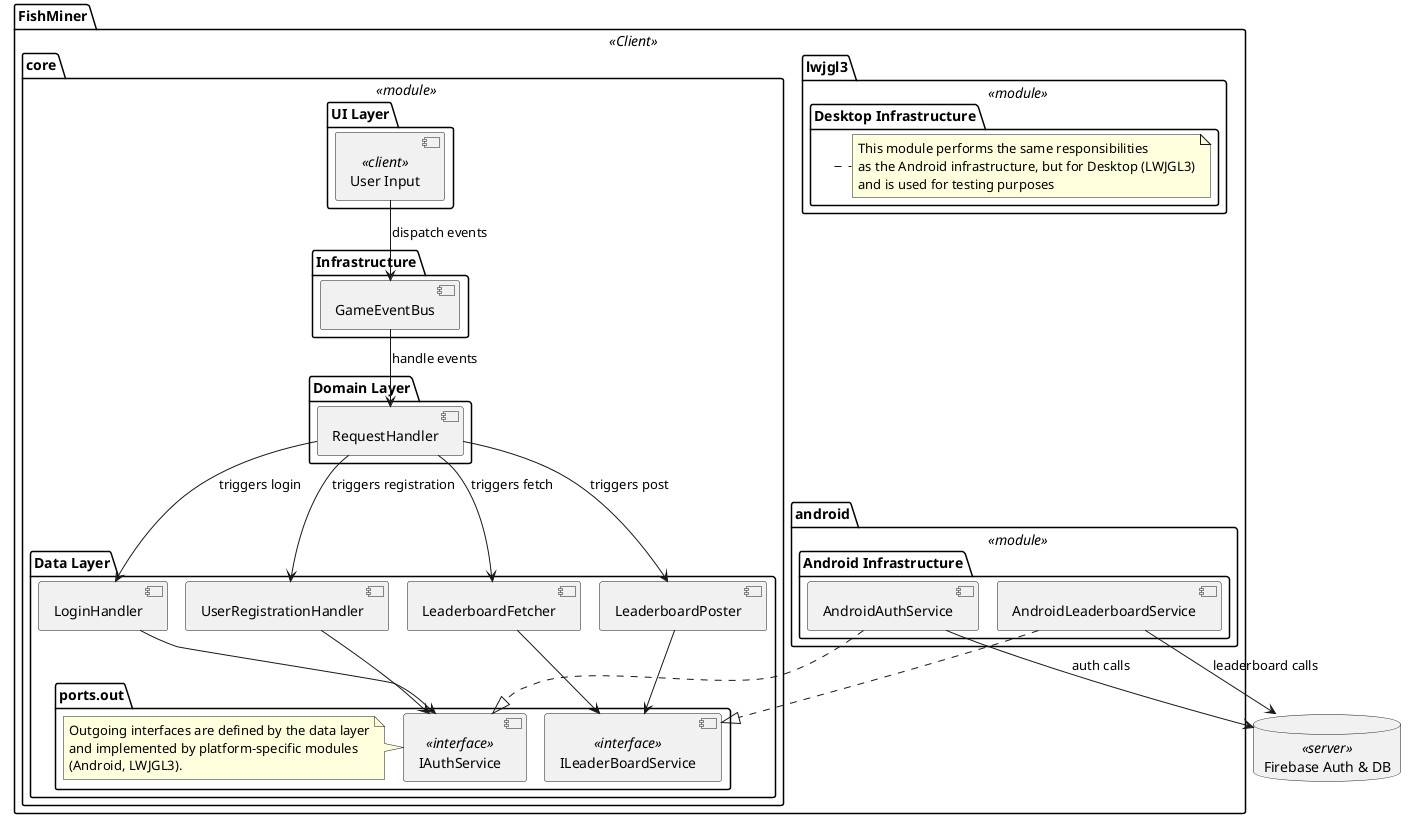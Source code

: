@startuml LayeredClientServer CCView
!pragma layout smetana
skinparam packagePadding 20

package "FishMiner" <<Client>> {

  ' LWJGL3 module retained for documentation, but without connectors
  package "lwjgl3" <<module>> {
      package "Desktop Infrastructure" {
      note right of "Desktop Infrastructure"
        This module performs the same responsibilities
        as the Android infrastructure, but for Desktop (LWJGL3)
        and is used for testing purposes
      end note
      }
  }

  package "android" <<module>> {
    package "Android Infrastructure" {
      [AndroidAuthService]
      [AndroidLeaderboardService]
    }
  }

  package "core" <<module>> {
    package "UI Layer" {
      [User Input] <<client>>
    }

    package "Infrastructure" {
      [GameEventBus]
    }

    package "Domain Layer" {
      [RequestHandler]
    }

    package "Data Layer" {
      [LoginHandler]
      [UserRegistrationHandler]
      [LeaderboardFetcher]
      [LeaderboardPoster]

      package "ports.out" {
        [IAuthService] <<interface>>
        [ILeaderBoardService] <<interface>>
        note left of IAuthService
          Outgoing interfaces are defined by the data layer
          and implemented by platform-specific modules
          (Android, LWJGL3).
        end note
      }
    }
  }
}

' Use database symbol for Firebase
database Firebase as "Firebase Auth & DB" <<server>>

' Connectors
[User Input] --> [GameEventBus] : dispatch events
[GameEventBus] --> [RequestHandler] : handle events
[RequestHandler] --> [LoginHandler] : triggers login
[RequestHandler] --> [UserRegistrationHandler] : triggers registration
[RequestHandler] --> [LeaderboardFetcher] : triggers fetch
[RequestHandler] --> [LeaderboardPoster] : triggers post

[LoginHandler] --> IAuthService
[UserRegistrationHandler] --> IAuthService
[LeaderboardFetcher] --> ILeaderBoardService
[LeaderboardPoster] --> ILeaderBoardService

[AndroidAuthService] ..|> IAuthService
[AndroidLeaderboardService] ..|> ILeaderBoardService

[AndroidAuthService] --> Firebase : auth calls
[AndroidLeaderboardService] --> Firebase : leaderboard calls

@enduml
